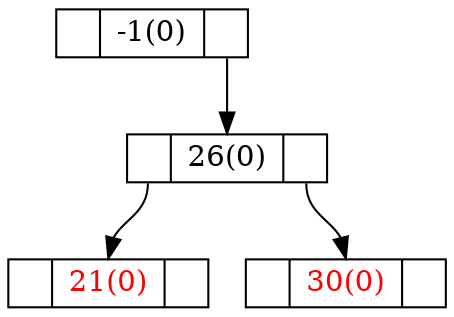 digraph G {
node [shape = record, height = .1, color = "black"];
-1[label = "<L> |<D> -1(0)|<R> "];
26[label = "<L> |<D> 26(0)|<R> "];
21[label = "<L> |<D> 21(0)|<R> ",fontcolor="red"];
30[label = "<L> |<D> 30(0)|<R> ",fontcolor="red"];
"-1":R -> "26":D;
"26":L -> "21":D;
"26":R -> "30":D;
}
